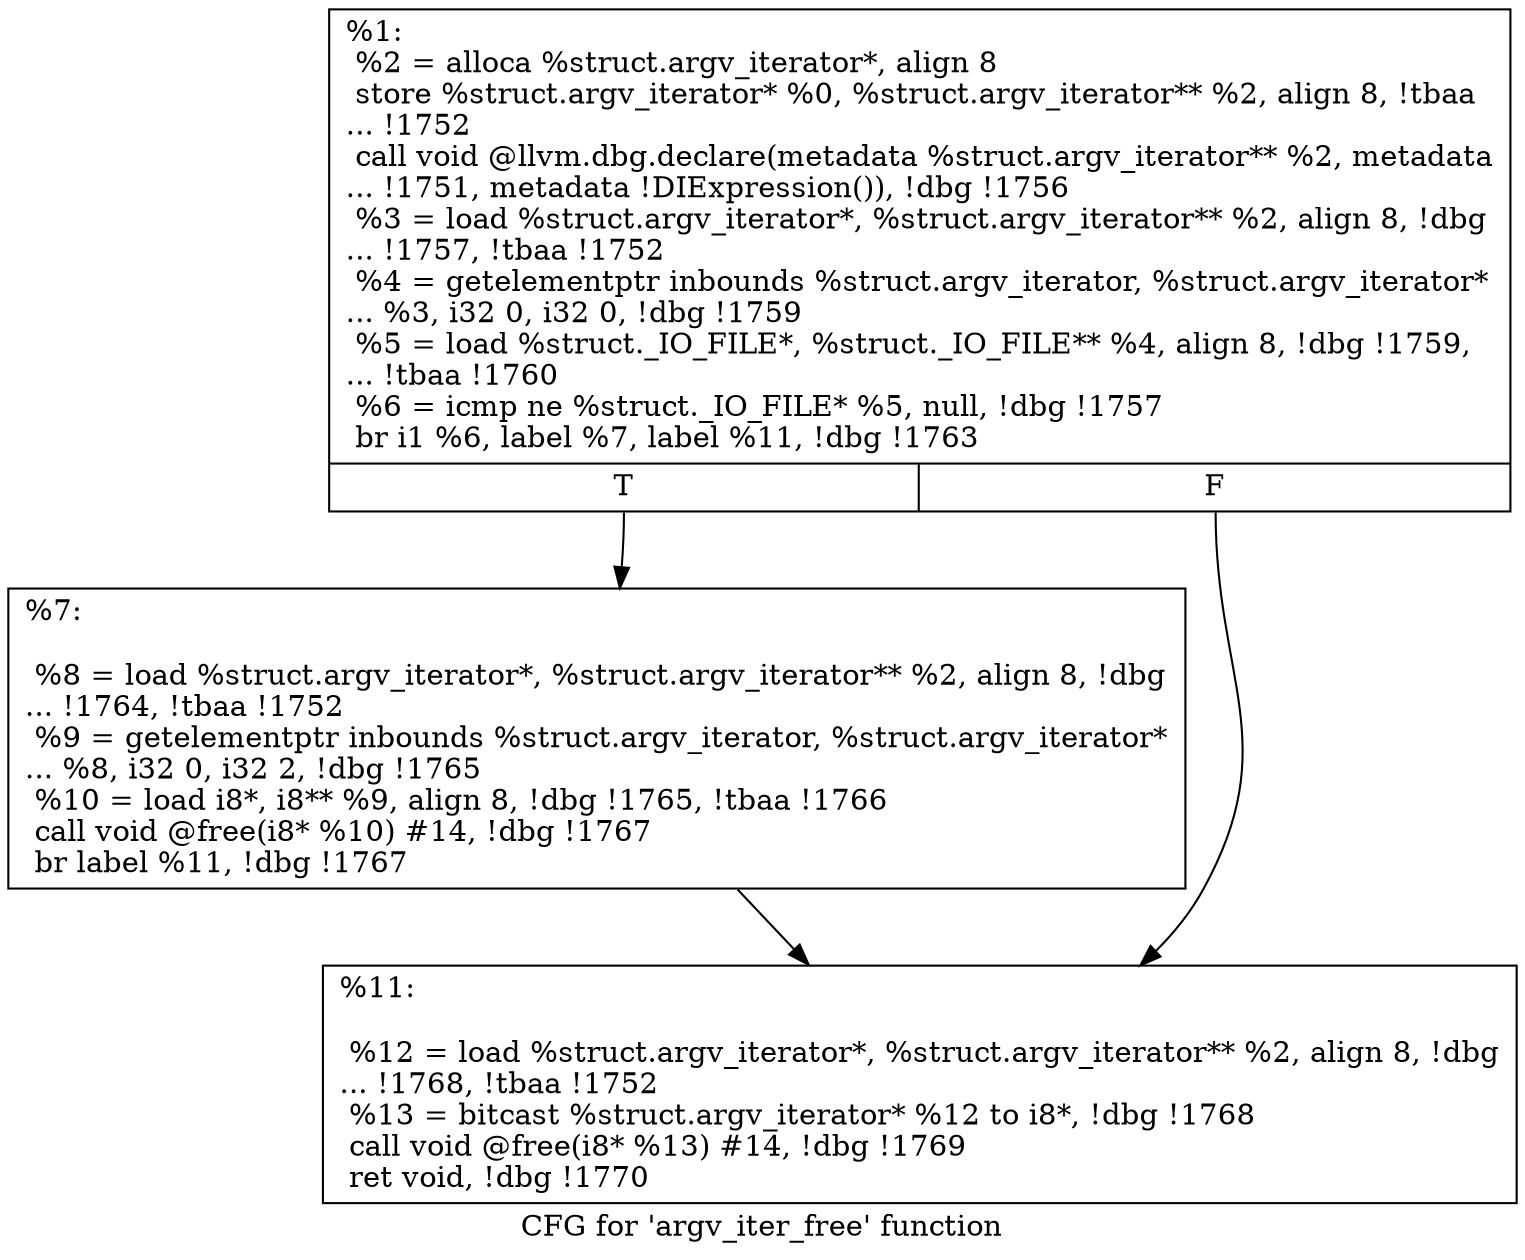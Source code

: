 digraph "CFG for 'argv_iter_free' function" {
	label="CFG for 'argv_iter_free' function";

	Node0x28598e0 [shape=record,label="{%1:\l  %2 = alloca %struct.argv_iterator*, align 8\l  store %struct.argv_iterator* %0, %struct.argv_iterator** %2, align 8, !tbaa\l... !1752\l  call void @llvm.dbg.declare(metadata %struct.argv_iterator** %2, metadata\l... !1751, metadata !DIExpression()), !dbg !1756\l  %3 = load %struct.argv_iterator*, %struct.argv_iterator** %2, align 8, !dbg\l... !1757, !tbaa !1752\l  %4 = getelementptr inbounds %struct.argv_iterator, %struct.argv_iterator*\l... %3, i32 0, i32 0, !dbg !1759\l  %5 = load %struct._IO_FILE*, %struct._IO_FILE** %4, align 8, !dbg !1759,\l... !tbaa !1760\l  %6 = icmp ne %struct._IO_FILE* %5, null, !dbg !1757\l  br i1 %6, label %7, label %11, !dbg !1763\l|{<s0>T|<s1>F}}"];
	Node0x28598e0:s0 -> Node0x2859930;
	Node0x28598e0:s1 -> Node0x2859980;
	Node0x2859930 [shape=record,label="{%7:\l\l  %8 = load %struct.argv_iterator*, %struct.argv_iterator** %2, align 8, !dbg\l... !1764, !tbaa !1752\l  %9 = getelementptr inbounds %struct.argv_iterator, %struct.argv_iterator*\l... %8, i32 0, i32 2, !dbg !1765\l  %10 = load i8*, i8** %9, align 8, !dbg !1765, !tbaa !1766\l  call void @free(i8* %10) #14, !dbg !1767\l  br label %11, !dbg !1767\l}"];
	Node0x2859930 -> Node0x2859980;
	Node0x2859980 [shape=record,label="{%11:\l\l  %12 = load %struct.argv_iterator*, %struct.argv_iterator** %2, align 8, !dbg\l... !1768, !tbaa !1752\l  %13 = bitcast %struct.argv_iterator* %12 to i8*, !dbg !1768\l  call void @free(i8* %13) #14, !dbg !1769\l  ret void, !dbg !1770\l}"];
}
